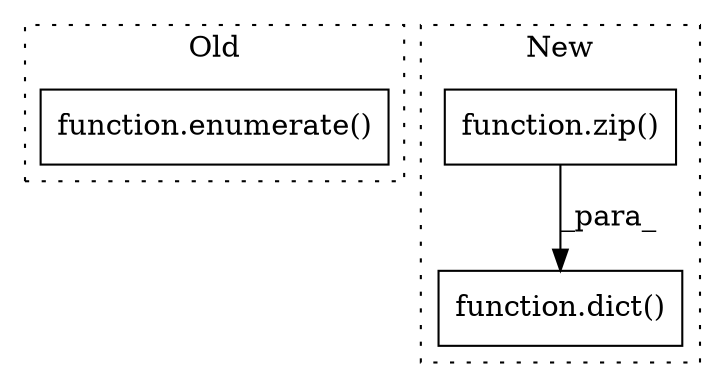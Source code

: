 digraph G {
subgraph cluster0 {
1 [label="function.enumerate()" a="75" s="1060,1078" l="10,1" shape="box"];
label = "Old";
style="dotted";
}
subgraph cluster1 {
2 [label="function.dict()" a="75" s="1129,1168" l="5,1" shape="box"];
3 [label="function.zip()" a="75" s="1134,1167" l="4,1" shape="box"];
label = "New";
style="dotted";
}
3 -> 2 [label="_para_"];
}